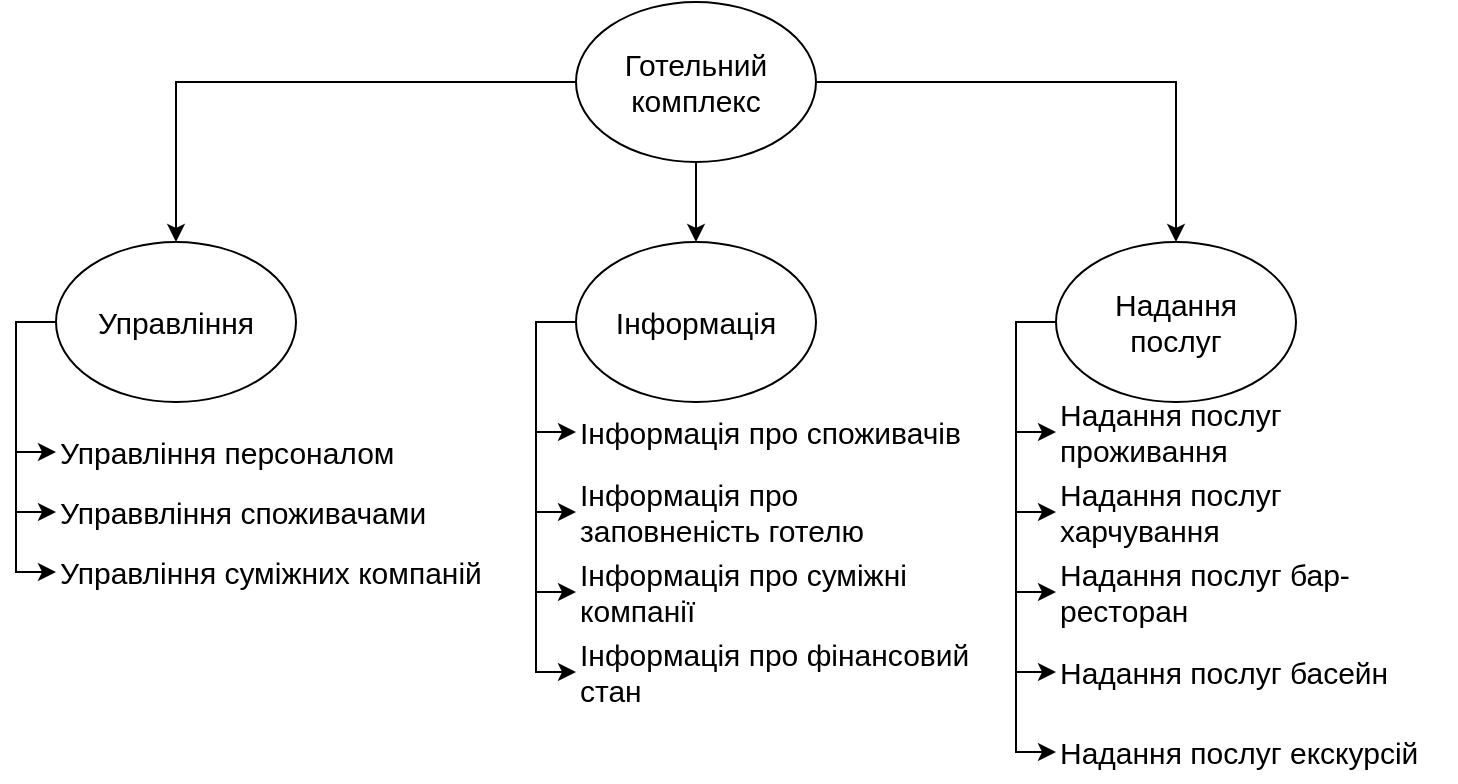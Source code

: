 <mxfile version="16.0.0" type="device"><diagram id="a2ppUJEgJN6afh5Q5syX" name="Page-1"><mxGraphModel dx="657" dy="1120" grid="1" gridSize="10" guides="1" tooltips="1" connect="1" arrows="1" fold="1" page="1" pageScale="1" pageWidth="827" pageHeight="1169" math="0" shadow="0"><root><mxCell id="0"/><mxCell id="1" parent="0"/><mxCell id="FMvpAHS4H8_okqBSr9vi-6" style="edgeStyle=orthogonalEdgeStyle;rounded=0;orthogonalLoop=1;jettySize=auto;html=1;exitX=0;exitY=0.5;exitDx=0;exitDy=0;fontSize=15;" edge="1" parent="1" source="FMvpAHS4H8_okqBSr9vi-1" target="FMvpAHS4H8_okqBSr9vi-2"><mxGeometry relative="1" as="geometry"/></mxCell><mxCell id="FMvpAHS4H8_okqBSr9vi-7" style="edgeStyle=orthogonalEdgeStyle;rounded=0;orthogonalLoop=1;jettySize=auto;html=1;exitX=0.5;exitY=1;exitDx=0;exitDy=0;entryX=0.5;entryY=0;entryDx=0;entryDy=0;fontSize=15;" edge="1" parent="1" source="FMvpAHS4H8_okqBSr9vi-1" target="FMvpAHS4H8_okqBSr9vi-4"><mxGeometry relative="1" as="geometry"/></mxCell><mxCell id="FMvpAHS4H8_okqBSr9vi-8" style="edgeStyle=orthogonalEdgeStyle;rounded=0;orthogonalLoop=1;jettySize=auto;html=1;exitX=1;exitY=0.5;exitDx=0;exitDy=0;entryX=0.5;entryY=0;entryDx=0;entryDy=0;fontSize=15;" edge="1" parent="1" source="FMvpAHS4H8_okqBSr9vi-1" target="FMvpAHS4H8_okqBSr9vi-5"><mxGeometry relative="1" as="geometry"/></mxCell><mxCell id="FMvpAHS4H8_okqBSr9vi-1" value="&lt;font style=&quot;font-size: 15px&quot;&gt;Готельний&lt;br&gt;комплекс&lt;/font&gt;" style="ellipse;whiteSpace=wrap;html=1;" vertex="1" parent="1"><mxGeometry x="360" y="40" width="120" height="80" as="geometry"/></mxCell><mxCell id="FMvpAHS4H8_okqBSr9vi-12" style="edgeStyle=orthogonalEdgeStyle;rounded=0;orthogonalLoop=1;jettySize=auto;html=1;exitX=0;exitY=0.5;exitDx=0;exitDy=0;entryX=0;entryY=0.5;entryDx=0;entryDy=0;fontSize=15;" edge="1" parent="1" source="FMvpAHS4H8_okqBSr9vi-2" target="FMvpAHS4H8_okqBSr9vi-9"><mxGeometry relative="1" as="geometry"/></mxCell><mxCell id="FMvpAHS4H8_okqBSr9vi-13" style="edgeStyle=orthogonalEdgeStyle;rounded=0;orthogonalLoop=1;jettySize=auto;html=1;exitX=0;exitY=0.5;exitDx=0;exitDy=0;entryX=0;entryY=0.5;entryDx=0;entryDy=0;fontSize=15;" edge="1" parent="1" source="FMvpAHS4H8_okqBSr9vi-2" target="FMvpAHS4H8_okqBSr9vi-10"><mxGeometry relative="1" as="geometry"/></mxCell><mxCell id="FMvpAHS4H8_okqBSr9vi-14" style="edgeStyle=orthogonalEdgeStyle;rounded=0;orthogonalLoop=1;jettySize=auto;html=1;exitX=0;exitY=0.5;exitDx=0;exitDy=0;entryX=0;entryY=0.5;entryDx=0;entryDy=0;fontSize=15;" edge="1" parent="1" source="FMvpAHS4H8_okqBSr9vi-2" target="FMvpAHS4H8_okqBSr9vi-11"><mxGeometry relative="1" as="geometry"/></mxCell><mxCell id="FMvpAHS4H8_okqBSr9vi-2" value="Управління" style="ellipse;whiteSpace=wrap;html=1;fontSize=15;" vertex="1" parent="1"><mxGeometry x="100" y="160" width="120" height="80" as="geometry"/></mxCell><mxCell id="FMvpAHS4H8_okqBSr9vi-19" style="edgeStyle=orthogonalEdgeStyle;rounded=0;orthogonalLoop=1;jettySize=auto;html=1;exitX=0;exitY=0.5;exitDx=0;exitDy=0;entryX=0;entryY=0.5;entryDx=0;entryDy=0;fontSize=15;" edge="1" parent="1" source="FMvpAHS4H8_okqBSr9vi-4" target="FMvpAHS4H8_okqBSr9vi-15"><mxGeometry relative="1" as="geometry"><Array as="points"><mxPoint x="340" y="200"/><mxPoint x="340" y="255"/></Array></mxGeometry></mxCell><mxCell id="FMvpAHS4H8_okqBSr9vi-20" style="edgeStyle=orthogonalEdgeStyle;rounded=0;orthogonalLoop=1;jettySize=auto;html=1;exitX=0;exitY=0.5;exitDx=0;exitDy=0;entryX=0;entryY=0.5;entryDx=0;entryDy=0;fontSize=15;" edge="1" parent="1" source="FMvpAHS4H8_okqBSr9vi-4" target="FMvpAHS4H8_okqBSr9vi-16"><mxGeometry relative="1" as="geometry"/></mxCell><mxCell id="FMvpAHS4H8_okqBSr9vi-21" style="edgeStyle=orthogonalEdgeStyle;rounded=0;orthogonalLoop=1;jettySize=auto;html=1;exitX=0;exitY=0.5;exitDx=0;exitDy=0;entryX=0;entryY=0.5;entryDx=0;entryDy=0;fontSize=15;" edge="1" parent="1" source="FMvpAHS4H8_okqBSr9vi-4" target="FMvpAHS4H8_okqBSr9vi-17"><mxGeometry relative="1" as="geometry"/></mxCell><mxCell id="FMvpAHS4H8_okqBSr9vi-22" style="edgeStyle=orthogonalEdgeStyle;rounded=0;orthogonalLoop=1;jettySize=auto;html=1;exitX=0;exitY=0.5;exitDx=0;exitDy=0;entryX=0;entryY=0.5;entryDx=0;entryDy=0;fontSize=15;" edge="1" parent="1" source="FMvpAHS4H8_okqBSr9vi-4" target="FMvpAHS4H8_okqBSr9vi-18"><mxGeometry relative="1" as="geometry"/></mxCell><mxCell id="FMvpAHS4H8_okqBSr9vi-4" value="Інформація" style="ellipse;whiteSpace=wrap;html=1;fontSize=15;" vertex="1" parent="1"><mxGeometry x="360" y="160" width="120" height="80" as="geometry"/></mxCell><mxCell id="FMvpAHS4H8_okqBSr9vi-28" style="edgeStyle=orthogonalEdgeStyle;rounded=0;orthogonalLoop=1;jettySize=auto;html=1;exitX=0;exitY=0.5;exitDx=0;exitDy=0;entryX=0;entryY=0.5;entryDx=0;entryDy=0;fontSize=15;" edge="1" parent="1" source="FMvpAHS4H8_okqBSr9vi-5" target="FMvpAHS4H8_okqBSr9vi-23"><mxGeometry relative="1" as="geometry"><Array as="points"><mxPoint x="580" y="200"/><mxPoint x="580" y="255"/></Array></mxGeometry></mxCell><mxCell id="FMvpAHS4H8_okqBSr9vi-29" style="edgeStyle=orthogonalEdgeStyle;rounded=0;orthogonalLoop=1;jettySize=auto;html=1;exitX=0;exitY=0.5;exitDx=0;exitDy=0;entryX=0;entryY=0.5;entryDx=0;entryDy=0;fontSize=15;" edge="1" parent="1" source="FMvpAHS4H8_okqBSr9vi-5" target="FMvpAHS4H8_okqBSr9vi-24"><mxGeometry relative="1" as="geometry"/></mxCell><mxCell id="FMvpAHS4H8_okqBSr9vi-30" style="edgeStyle=orthogonalEdgeStyle;rounded=0;orthogonalLoop=1;jettySize=auto;html=1;exitX=0;exitY=0.5;exitDx=0;exitDy=0;entryX=0;entryY=0.5;entryDx=0;entryDy=0;fontSize=15;" edge="1" parent="1" source="FMvpAHS4H8_okqBSr9vi-5" target="FMvpAHS4H8_okqBSr9vi-25"><mxGeometry relative="1" as="geometry"/></mxCell><mxCell id="FMvpAHS4H8_okqBSr9vi-31" style="edgeStyle=orthogonalEdgeStyle;rounded=0;orthogonalLoop=1;jettySize=auto;html=1;exitX=0;exitY=0.5;exitDx=0;exitDy=0;entryX=0;entryY=0.5;entryDx=0;entryDy=0;fontSize=15;" edge="1" parent="1" source="FMvpAHS4H8_okqBSr9vi-5" target="FMvpAHS4H8_okqBSr9vi-26"><mxGeometry relative="1" as="geometry"/></mxCell><mxCell id="FMvpAHS4H8_okqBSr9vi-32" style="edgeStyle=orthogonalEdgeStyle;rounded=0;orthogonalLoop=1;jettySize=auto;html=1;exitX=0;exitY=0.5;exitDx=0;exitDy=0;entryX=0;entryY=0.5;entryDx=0;entryDy=0;fontSize=15;" edge="1" parent="1" source="FMvpAHS4H8_okqBSr9vi-5" target="FMvpAHS4H8_okqBSr9vi-27"><mxGeometry relative="1" as="geometry"/></mxCell><mxCell id="FMvpAHS4H8_okqBSr9vi-5" value="Надання &lt;br&gt;послуг" style="ellipse;whiteSpace=wrap;html=1;fontSize=15;" vertex="1" parent="1"><mxGeometry x="600" y="160" width="120" height="80" as="geometry"/></mxCell><mxCell id="FMvpAHS4H8_okqBSr9vi-9" value="Управління персоналом" style="text;html=1;strokeColor=none;fillColor=none;align=left;verticalAlign=middle;whiteSpace=wrap;rounded=0;fontSize=15;" vertex="1" parent="1"><mxGeometry x="100" y="250" width="180" height="30" as="geometry"/></mxCell><mxCell id="FMvpAHS4H8_okqBSr9vi-10" value="Управвління споживачами" style="text;html=1;strokeColor=none;fillColor=none;align=left;verticalAlign=middle;whiteSpace=wrap;rounded=0;fontSize=15;" vertex="1" parent="1"><mxGeometry x="100" y="280" width="190" height="30" as="geometry"/></mxCell><mxCell id="FMvpAHS4H8_okqBSr9vi-11" value="Управління суміжних компаній" style="text;html=1;strokeColor=none;fillColor=none;align=left;verticalAlign=middle;whiteSpace=wrap;rounded=0;fontSize=15;" vertex="1" parent="1"><mxGeometry x="100" y="310" width="220" height="30" as="geometry"/></mxCell><mxCell id="FMvpAHS4H8_okqBSr9vi-15" value="Інформація про споживачів" style="text;html=1;strokeColor=none;fillColor=none;align=left;verticalAlign=middle;whiteSpace=wrap;rounded=0;fontSize=15;" vertex="1" parent="1"><mxGeometry x="360" y="240" width="200" height="30" as="geometry"/></mxCell><mxCell id="FMvpAHS4H8_okqBSr9vi-16" value="Інформація про заповненість готелю" style="text;html=1;strokeColor=none;fillColor=none;align=left;verticalAlign=middle;whiteSpace=wrap;rounded=0;fontSize=15;" vertex="1" parent="1"><mxGeometry x="360" y="280" width="200" height="30" as="geometry"/></mxCell><mxCell id="FMvpAHS4H8_okqBSr9vi-17" value="Інформація про суміжні компанії" style="text;html=1;strokeColor=none;fillColor=none;align=left;verticalAlign=middle;whiteSpace=wrap;rounded=0;fontSize=15;" vertex="1" parent="1"><mxGeometry x="360" y="320" width="200" height="30" as="geometry"/></mxCell><mxCell id="FMvpAHS4H8_okqBSr9vi-18" value="Інформація про фінансовий стан" style="text;html=1;strokeColor=none;fillColor=none;align=left;verticalAlign=middle;whiteSpace=wrap;rounded=0;fontSize=15;" vertex="1" parent="1"><mxGeometry x="360" y="360" width="200" height="30" as="geometry"/></mxCell><mxCell id="FMvpAHS4H8_okqBSr9vi-23" value="Надання послуг проживання" style="text;html=1;strokeColor=none;fillColor=none;align=left;verticalAlign=middle;whiteSpace=wrap;rounded=0;fontSize=15;" vertex="1" parent="1"><mxGeometry x="600" y="240" width="200" height="30" as="geometry"/></mxCell><mxCell id="FMvpAHS4H8_okqBSr9vi-24" value="Надання послуг&lt;br&gt;харчування" style="text;html=1;strokeColor=none;fillColor=none;align=left;verticalAlign=middle;whiteSpace=wrap;rounded=0;fontSize=15;" vertex="1" parent="1"><mxGeometry x="600" y="280" width="200" height="30" as="geometry"/></mxCell><mxCell id="FMvpAHS4H8_okqBSr9vi-25" value="Надання послуг бар-ресторан" style="text;html=1;strokeColor=none;fillColor=none;align=left;verticalAlign=middle;whiteSpace=wrap;rounded=0;fontSize=15;" vertex="1" parent="1"><mxGeometry x="600" y="320" width="200" height="30" as="geometry"/></mxCell><mxCell id="FMvpAHS4H8_okqBSr9vi-26" value="Надання послуг басейн" style="text;html=1;strokeColor=none;fillColor=none;align=left;verticalAlign=middle;whiteSpace=wrap;rounded=0;fontSize=15;" vertex="1" parent="1"><mxGeometry x="600" y="360" width="200" height="30" as="geometry"/></mxCell><mxCell id="FMvpAHS4H8_okqBSr9vi-27" value="Надання послуг екскурсій" style="text;html=1;strokeColor=none;fillColor=none;align=left;verticalAlign=middle;whiteSpace=wrap;rounded=0;fontSize=15;" vertex="1" parent="1"><mxGeometry x="600" y="400" width="200" height="30" as="geometry"/></mxCell></root></mxGraphModel></diagram></mxfile>